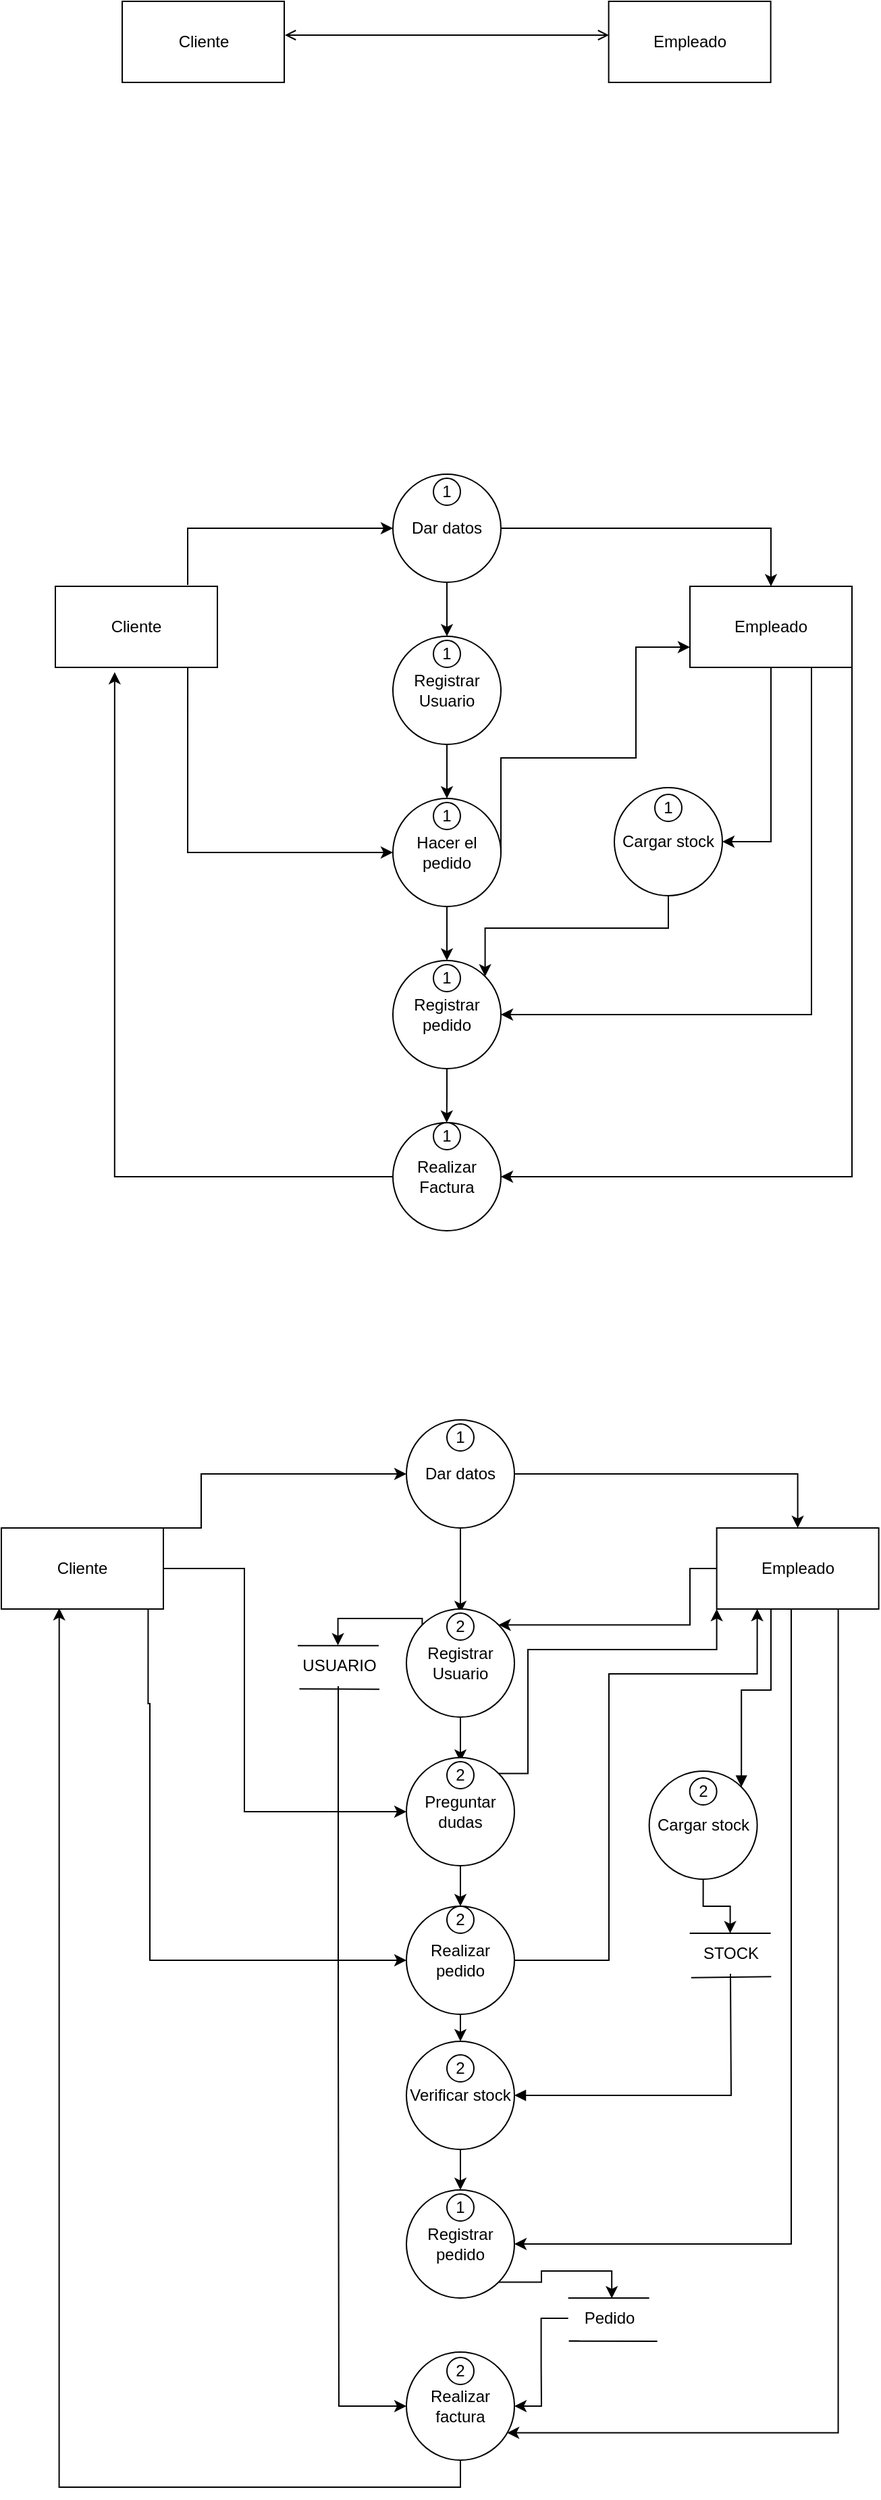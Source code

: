 <mxfile version="21.2.1" type="device">
  <diagram name="Página-1" id="BygaWjHe6zHm7zjggmVh">
    <mxGraphModel dx="1766" dy="993" grid="1" gridSize="10" guides="1" tooltips="1" connect="1" arrows="1" fold="1" page="1" pageScale="1" pageWidth="100000" pageHeight="100000" math="0" shadow="0">
      <root>
        <mxCell id="0" />
        <mxCell id="1" parent="0" />
        <mxCell id="Il9rAUoFsPQXx5KXSZu2-3" value="" style="endArrow=open;html=1;rounded=0;exitX=1;exitY=0.5;exitDx=0;exitDy=0;endFill=0;startArrow=open;startFill=0;" edge="1" parent="1">
          <mxGeometry width="50" height="50" relative="1" as="geometry">
            <mxPoint x="540.0" y="325.0" as="sourcePoint" />
            <mxPoint x="780.0" y="325.0" as="targetPoint" />
          </mxGeometry>
        </mxCell>
        <mxCell id="Il9rAUoFsPQXx5KXSZu2-22" style="edgeStyle=orthogonalEdgeStyle;rounded=0;orthogonalLoop=1;jettySize=auto;html=1;exitX=1;exitY=0;exitDx=0;exitDy=0;entryX=0;entryY=0.5;entryDx=0;entryDy=0;" edge="1" parent="1" target="Il9rAUoFsPQXx5KXSZu2-11">
          <mxGeometry relative="1" as="geometry">
            <mxPoint x="468.033" y="731.967" as="sourcePoint" />
            <Array as="points">
              <mxPoint x="468" y="690" />
            </Array>
          </mxGeometry>
        </mxCell>
        <mxCell id="Il9rAUoFsPQXx5KXSZu2-29" style="edgeStyle=orthogonalEdgeStyle;rounded=0;orthogonalLoop=1;jettySize=auto;html=1;exitX=0.817;exitY=0.996;exitDx=0;exitDy=0;entryX=0;entryY=0.5;entryDx=0;entryDy=0;exitPerimeter=0;" edge="1" parent="1" source="Il9rAUoFsPQXx5KXSZu2-115" target="Il9rAUoFsPQXx5KXSZu2-15">
          <mxGeometry relative="1" as="geometry">
            <mxPoint x="468.033" y="838.033" as="sourcePoint" />
            <Array as="points">
              <mxPoint x="468" y="930" />
            </Array>
          </mxGeometry>
        </mxCell>
        <mxCell id="Il9rAUoFsPQXx5KXSZu2-23" style="edgeStyle=orthogonalEdgeStyle;rounded=0;orthogonalLoop=1;jettySize=auto;html=1;exitX=0.5;exitY=1;exitDx=0;exitDy=0;entryX=0.5;entryY=0;entryDx=0;entryDy=0;" edge="1" parent="1" source="Il9rAUoFsPQXx5KXSZu2-11" target="Il9rAUoFsPQXx5KXSZu2-13">
          <mxGeometry relative="1" as="geometry" />
        </mxCell>
        <mxCell id="Il9rAUoFsPQXx5KXSZu2-28" style="edgeStyle=orthogonalEdgeStyle;rounded=0;orthogonalLoop=1;jettySize=auto;html=1;exitX=1;exitY=0.5;exitDx=0;exitDy=0;entryX=0.5;entryY=0;entryDx=0;entryDy=0;" edge="1" parent="1" source="Il9rAUoFsPQXx5KXSZu2-11" target="Il9rAUoFsPQXx5KXSZu2-116">
          <mxGeometry relative="1" as="geometry">
            <mxPoint x="840" y="732" as="targetPoint" />
            <Array as="points">
              <mxPoint x="900" y="690" />
            </Array>
          </mxGeometry>
        </mxCell>
        <mxCell id="Il9rAUoFsPQXx5KXSZu2-11" value="Dar datos" style="ellipse;whiteSpace=wrap;html=1;aspect=fixed;" vertex="1" parent="1">
          <mxGeometry x="620" y="650" width="80" height="80" as="geometry" />
        </mxCell>
        <mxCell id="Il9rAUoFsPQXx5KXSZu2-12" value="1" style="ellipse;whiteSpace=wrap;html=1;aspect=fixed;" vertex="1" parent="1">
          <mxGeometry x="650" y="653" width="20" height="20" as="geometry" />
        </mxCell>
        <mxCell id="Il9rAUoFsPQXx5KXSZu2-24" style="edgeStyle=orthogonalEdgeStyle;rounded=0;orthogonalLoop=1;jettySize=auto;html=1;exitX=0.5;exitY=1;exitDx=0;exitDy=0;entryX=0.5;entryY=0;entryDx=0;entryDy=0;" edge="1" parent="1" source="Il9rAUoFsPQXx5KXSZu2-13" target="Il9rAUoFsPQXx5KXSZu2-15">
          <mxGeometry relative="1" as="geometry" />
        </mxCell>
        <mxCell id="Il9rAUoFsPQXx5KXSZu2-13" value="Registrar Usuario" style="ellipse;whiteSpace=wrap;html=1;aspect=fixed;" vertex="1" parent="1">
          <mxGeometry x="620" y="770" width="80" height="80" as="geometry" />
        </mxCell>
        <mxCell id="Il9rAUoFsPQXx5KXSZu2-14" value="1" style="ellipse;whiteSpace=wrap;html=1;aspect=fixed;" vertex="1" parent="1">
          <mxGeometry x="650" y="773" width="20" height="20" as="geometry" />
        </mxCell>
        <mxCell id="Il9rAUoFsPQXx5KXSZu2-25" style="edgeStyle=orthogonalEdgeStyle;rounded=0;orthogonalLoop=1;jettySize=auto;html=1;exitX=0.5;exitY=1;exitDx=0;exitDy=0;entryX=0.5;entryY=0;entryDx=0;entryDy=0;" edge="1" parent="1" source="Il9rAUoFsPQXx5KXSZu2-15" target="Il9rAUoFsPQXx5KXSZu2-20">
          <mxGeometry relative="1" as="geometry" />
        </mxCell>
        <mxCell id="Il9rAUoFsPQXx5KXSZu2-30" style="edgeStyle=orthogonalEdgeStyle;rounded=0;orthogonalLoop=1;jettySize=auto;html=1;exitX=1;exitY=0.5;exitDx=0;exitDy=0;entryX=0;entryY=0.75;entryDx=0;entryDy=0;" edge="1" parent="1" source="Il9rAUoFsPQXx5KXSZu2-15" target="Il9rAUoFsPQXx5KXSZu2-116">
          <mxGeometry relative="1" as="geometry">
            <mxPoint x="820" y="790" as="targetPoint" />
            <Array as="points">
              <mxPoint x="700" y="860" />
              <mxPoint x="800" y="860" />
              <mxPoint x="800" y="778" />
            </Array>
          </mxGeometry>
        </mxCell>
        <mxCell id="Il9rAUoFsPQXx5KXSZu2-15" value="Hacer el pedido" style="ellipse;whiteSpace=wrap;html=1;aspect=fixed;" vertex="1" parent="1">
          <mxGeometry x="620" y="890" width="80" height="80" as="geometry" />
        </mxCell>
        <mxCell id="Il9rAUoFsPQXx5KXSZu2-16" value="1" style="ellipse;whiteSpace=wrap;html=1;aspect=fixed;" vertex="1" parent="1">
          <mxGeometry x="650" y="893" width="20" height="20" as="geometry" />
        </mxCell>
        <mxCell id="Il9rAUoFsPQXx5KXSZu2-53" style="edgeStyle=orthogonalEdgeStyle;rounded=0;orthogonalLoop=1;jettySize=auto;html=1;exitX=0.5;exitY=1;exitDx=0;exitDy=0;" edge="1" parent="1" source="Il9rAUoFsPQXx5KXSZu2-20">
          <mxGeometry relative="1" as="geometry">
            <mxPoint x="659.833" y="1130" as="targetPoint" />
          </mxGeometry>
        </mxCell>
        <mxCell id="Il9rAUoFsPQXx5KXSZu2-20" value="Registrar pedido" style="ellipse;whiteSpace=wrap;html=1;aspect=fixed;" vertex="1" parent="1">
          <mxGeometry x="620" y="1010" width="80" height="80" as="geometry" />
        </mxCell>
        <mxCell id="Il9rAUoFsPQXx5KXSZu2-21" value="1" style="ellipse;whiteSpace=wrap;html=1;aspect=fixed;" vertex="1" parent="1">
          <mxGeometry x="650" y="1013" width="20" height="20" as="geometry" />
        </mxCell>
        <mxCell id="Il9rAUoFsPQXx5KXSZu2-32" style="edgeStyle=orthogonalEdgeStyle;rounded=0;orthogonalLoop=1;jettySize=auto;html=1;exitX=0.5;exitY=0;exitDx=0;exitDy=0;entryX=0;entryY=0.5;entryDx=0;entryDy=0;" edge="1" parent="1" source="Il9rAUoFsPQXx5KXSZu2-121" target="Il9rAUoFsPQXx5KXSZu2-42">
          <mxGeometry relative="1" as="geometry">
            <Array as="points">
              <mxPoint x="478" y="1430" />
              <mxPoint x="478" y="1390" />
            </Array>
            <mxPoint x="478.033" y="1431.967" as="sourcePoint" />
          </mxGeometry>
        </mxCell>
        <mxCell id="Il9rAUoFsPQXx5KXSZu2-92" style="edgeStyle=orthogonalEdgeStyle;rounded=0;orthogonalLoop=1;jettySize=auto;html=1;exitX=1;exitY=0.5;exitDx=0;exitDy=0;entryX=0;entryY=0.5;entryDx=0;entryDy=0;" edge="1" parent="1" source="Il9rAUoFsPQXx5KXSZu2-121" target="Il9rAUoFsPQXx5KXSZu2-49">
          <mxGeometry relative="1" as="geometry">
            <mxPoint x="478.033" y="1538.033" as="sourcePoint" />
            <Array as="points">
              <mxPoint x="510" y="1460" />
              <mxPoint x="510" y="1640" />
            </Array>
          </mxGeometry>
        </mxCell>
        <mxCell id="Il9rAUoFsPQXx5KXSZu2-96" style="edgeStyle=orthogonalEdgeStyle;rounded=0;orthogonalLoop=1;jettySize=auto;html=1;exitX=0.906;exitY=0.989;exitDx=0;exitDy=0;entryX=0;entryY=0.5;entryDx=0;entryDy=0;exitPerimeter=0;" edge="1" parent="1" source="Il9rAUoFsPQXx5KXSZu2-121" target="Il9rAUoFsPQXx5KXSZu2-94">
          <mxGeometry relative="1" as="geometry">
            <mxPoint x="425" y="1560.0" as="sourcePoint" />
            <Array as="points">
              <mxPoint x="439" y="1560" />
              <mxPoint x="440" y="1560" />
              <mxPoint x="440" y="1750" />
            </Array>
          </mxGeometry>
        </mxCell>
        <mxCell id="Il9rAUoFsPQXx5KXSZu2-36" style="edgeStyle=orthogonalEdgeStyle;rounded=0;orthogonalLoop=1;jettySize=auto;html=1;exitX=0.5;exitY=1;exitDx=0;exitDy=0;entryX=1;entryY=0.5;entryDx=0;entryDy=0;" edge="1" parent="1" source="Il9rAUoFsPQXx5KXSZu2-119" target="Il9rAUoFsPQXx5KXSZu2-51">
          <mxGeometry relative="1" as="geometry">
            <mxPoint x="915" y="1560.0" as="sourcePoint" />
            <Array as="points">
              <mxPoint x="915" y="1490" />
              <mxPoint x="915" y="1960" />
            </Array>
          </mxGeometry>
        </mxCell>
        <mxCell id="Il9rAUoFsPQXx5KXSZu2-87" style="edgeStyle=orthogonalEdgeStyle;rounded=0;orthogonalLoop=1;jettySize=auto;html=1;entryX=1;entryY=0;entryDx=0;entryDy=0;" edge="1" parent="1" source="Il9rAUoFsPQXx5KXSZu2-119" target="Il9rAUoFsPQXx5KXSZu2-45">
          <mxGeometry relative="1" as="geometry">
            <mxPoint x="840" y="1485.0" as="sourcePoint" />
            <Array as="points">
              <mxPoint x="840" y="1460" />
              <mxPoint x="840" y="1502" />
            </Array>
          </mxGeometry>
        </mxCell>
        <mxCell id="Il9rAUoFsPQXx5KXSZu2-79" style="edgeStyle=orthogonalEdgeStyle;rounded=0;orthogonalLoop=1;jettySize=auto;html=1;exitX=0.5;exitY=1;exitDx=0;exitDy=0;entryX=0.5;entryY=0;entryDx=0;entryDy=0;" edge="1" parent="1" source="Il9rAUoFsPQXx5KXSZu2-42" target="Il9rAUoFsPQXx5KXSZu2-46">
          <mxGeometry relative="1" as="geometry" />
        </mxCell>
        <mxCell id="Il9rAUoFsPQXx5KXSZu2-88" style="edgeStyle=orthogonalEdgeStyle;rounded=0;orthogonalLoop=1;jettySize=auto;html=1;exitX=1;exitY=0.5;exitDx=0;exitDy=0;entryX=0.5;entryY=0;entryDx=0;entryDy=0;" edge="1" parent="1" source="Il9rAUoFsPQXx5KXSZu2-42" target="Il9rAUoFsPQXx5KXSZu2-119">
          <mxGeometry relative="1" as="geometry">
            <mxPoint x="915" y="1410.0" as="targetPoint" />
          </mxGeometry>
        </mxCell>
        <mxCell id="Il9rAUoFsPQXx5KXSZu2-42" value="Dar datos" style="ellipse;whiteSpace=wrap;html=1;aspect=fixed;" vertex="1" parent="1">
          <mxGeometry x="630" y="1350" width="80" height="80" as="geometry" />
        </mxCell>
        <mxCell id="Il9rAUoFsPQXx5KXSZu2-43" value="1" style="ellipse;whiteSpace=wrap;html=1;aspect=fixed;" vertex="1" parent="1">
          <mxGeometry x="660" y="1353" width="20" height="20" as="geometry" />
        </mxCell>
        <mxCell id="Il9rAUoFsPQXx5KXSZu2-81" style="edgeStyle=orthogonalEdgeStyle;rounded=0;orthogonalLoop=1;jettySize=auto;html=1;exitX=0;exitY=0;exitDx=0;exitDy=0;entryX=0.497;entryY=-0.011;entryDx=0;entryDy=0;entryPerimeter=0;" edge="1" parent="1" source="Il9rAUoFsPQXx5KXSZu2-45" target="Il9rAUoFsPQXx5KXSZu2-65">
          <mxGeometry relative="1" as="geometry">
            <Array as="points">
              <mxPoint x="642" y="1497" />
              <mxPoint x="579" y="1497" />
            </Array>
          </mxGeometry>
        </mxCell>
        <mxCell id="Il9rAUoFsPQXx5KXSZu2-86" style="edgeStyle=orthogonalEdgeStyle;rounded=0;orthogonalLoop=1;jettySize=auto;html=1;exitX=0.5;exitY=1;exitDx=0;exitDy=0;entryX=0.5;entryY=0;entryDx=0;entryDy=0;" edge="1" parent="1" source="Il9rAUoFsPQXx5KXSZu2-45" target="Il9rAUoFsPQXx5KXSZu2-50">
          <mxGeometry relative="1" as="geometry" />
        </mxCell>
        <mxCell id="Il9rAUoFsPQXx5KXSZu2-45" value="Registrar Usuario" style="ellipse;whiteSpace=wrap;html=1;aspect=fixed;" vertex="1" parent="1">
          <mxGeometry x="630" y="1490" width="80" height="80" as="geometry" />
        </mxCell>
        <mxCell id="Il9rAUoFsPQXx5KXSZu2-46" value="2" style="ellipse;whiteSpace=wrap;html=1;aspect=fixed;" vertex="1" parent="1">
          <mxGeometry x="660" y="1493" width="20" height="20" as="geometry" />
        </mxCell>
        <mxCell id="Il9rAUoFsPQXx5KXSZu2-90" style="edgeStyle=orthogonalEdgeStyle;rounded=0;orthogonalLoop=1;jettySize=auto;html=1;exitX=0.5;exitY=1;exitDx=0;exitDy=0;entryX=0.5;entryY=0;entryDx=0;entryDy=0;" edge="1" parent="1" source="Il9rAUoFsPQXx5KXSZu2-49" target="Il9rAUoFsPQXx5KXSZu2-94">
          <mxGeometry relative="1" as="geometry">
            <mxPoint x="670" y="1713" as="targetPoint" />
          </mxGeometry>
        </mxCell>
        <mxCell id="Il9rAUoFsPQXx5KXSZu2-93" style="edgeStyle=orthogonalEdgeStyle;rounded=0;orthogonalLoop=1;jettySize=auto;html=1;exitX=1;exitY=0;exitDx=0;exitDy=0;entryX=0;entryY=1;entryDx=0;entryDy=0;" edge="1" parent="1" source="Il9rAUoFsPQXx5KXSZu2-49" target="Il9rAUoFsPQXx5KXSZu2-119">
          <mxGeometry relative="1" as="geometry">
            <mxPoint x="848.85" y="1520.1" as="targetPoint" />
            <Array as="points">
              <mxPoint x="720" y="1612" />
              <mxPoint x="720" y="1520" />
              <mxPoint x="860" y="1520" />
            </Array>
          </mxGeometry>
        </mxCell>
        <mxCell id="Il9rAUoFsPQXx5KXSZu2-49" value="Preguntar dudas" style="ellipse;whiteSpace=wrap;html=1;aspect=fixed;" vertex="1" parent="1">
          <mxGeometry x="630" y="1600" width="80" height="80" as="geometry" />
        </mxCell>
        <mxCell id="Il9rAUoFsPQXx5KXSZu2-50" value="2" style="ellipse;whiteSpace=wrap;html=1;aspect=fixed;" vertex="1" parent="1">
          <mxGeometry x="660" y="1603" width="20" height="20" as="geometry" />
        </mxCell>
        <mxCell id="Il9rAUoFsPQXx5KXSZu2-108" style="edgeStyle=orthogonalEdgeStyle;rounded=0;orthogonalLoop=1;jettySize=auto;html=1;exitX=1;exitY=1;exitDx=0;exitDy=0;entryX=0.538;entryY=0.007;entryDx=0;entryDy=0;entryPerimeter=0;" edge="1" parent="1" source="Il9rAUoFsPQXx5KXSZu2-51" target="Il9rAUoFsPQXx5KXSZu2-105">
          <mxGeometry relative="1" as="geometry" />
        </mxCell>
        <mxCell id="Il9rAUoFsPQXx5KXSZu2-51" value="Registrar pedido" style="ellipse;whiteSpace=wrap;html=1;aspect=fixed;" vertex="1" parent="1">
          <mxGeometry x="630" y="1920" width="80" height="80" as="geometry" />
        </mxCell>
        <mxCell id="Il9rAUoFsPQXx5KXSZu2-52" value="1" style="ellipse;whiteSpace=wrap;html=1;aspect=fixed;" vertex="1" parent="1">
          <mxGeometry x="660" y="1923" width="20" height="20" as="geometry" />
        </mxCell>
        <mxCell id="Il9rAUoFsPQXx5KXSZu2-55" style="edgeStyle=orthogonalEdgeStyle;rounded=0;orthogonalLoop=1;jettySize=auto;html=1;exitX=0;exitY=0.5;exitDx=0;exitDy=0;entryX=0.366;entryY=1.058;entryDx=0;entryDy=0;entryPerimeter=0;" edge="1" parent="1" source="Il9rAUoFsPQXx5KXSZu2-54" target="Il9rAUoFsPQXx5KXSZu2-115">
          <mxGeometry relative="1" as="geometry">
            <mxPoint x="415.0" y="860" as="targetPoint" />
          </mxGeometry>
        </mxCell>
        <mxCell id="Il9rAUoFsPQXx5KXSZu2-54" value="Realizar Factura" style="ellipse;whiteSpace=wrap;html=1;aspect=fixed;" vertex="1" parent="1">
          <mxGeometry x="620" y="1130" width="80" height="80" as="geometry" />
        </mxCell>
        <mxCell id="Il9rAUoFsPQXx5KXSZu2-91" style="edgeStyle=orthogonalEdgeStyle;rounded=0;orthogonalLoop=1;jettySize=auto;html=1;exitX=0.5;exitY=1;exitDx=0;exitDy=0;entryX=0.5;entryY=0;entryDx=0;entryDy=0;" edge="1" parent="1" target="Il9rAUoFsPQXx5KXSZu2-58">
          <mxGeometry relative="1" as="geometry">
            <mxPoint x="670" y="1790" as="sourcePoint" />
          </mxGeometry>
        </mxCell>
        <mxCell id="Il9rAUoFsPQXx5KXSZu2-97" style="edgeStyle=orthogonalEdgeStyle;rounded=0;orthogonalLoop=1;jettySize=auto;html=1;exitX=0.5;exitY=1;exitDx=0;exitDy=0;entryX=0.5;entryY=0;entryDx=0;entryDy=0;" edge="1" parent="1" source="Il9rAUoFsPQXx5KXSZu2-58" target="Il9rAUoFsPQXx5KXSZu2-51">
          <mxGeometry relative="1" as="geometry" />
        </mxCell>
        <mxCell id="Il9rAUoFsPQXx5KXSZu2-99" style="edgeStyle=orthogonalEdgeStyle;rounded=0;orthogonalLoop=1;jettySize=auto;html=1;exitX=1;exitY=0.5;exitDx=0;exitDy=0;startArrow=block;startFill=1;endArrow=none;endFill=0;" edge="1" parent="1" source="Il9rAUoFsPQXx5KXSZu2-58">
          <mxGeometry relative="1" as="geometry">
            <mxPoint x="870" y="1760" as="targetPoint" />
          </mxGeometry>
        </mxCell>
        <mxCell id="Il9rAUoFsPQXx5KXSZu2-58" value="Verificar stock" style="ellipse;whiteSpace=wrap;html=1;aspect=fixed;" vertex="1" parent="1">
          <mxGeometry x="630" y="1810" width="80" height="80" as="geometry" />
        </mxCell>
        <mxCell id="Il9rAUoFsPQXx5KXSZu2-59" value="2" style="ellipse;whiteSpace=wrap;html=1;aspect=fixed;" vertex="1" parent="1">
          <mxGeometry x="660" y="1820" width="20" height="20" as="geometry" />
        </mxCell>
        <mxCell id="Il9rAUoFsPQXx5KXSZu2-60" value="" style="endArrow=none;html=1;rounded=0;" edge="1" parent="1">
          <mxGeometry width="50" height="50" relative="1" as="geometry">
            <mxPoint x="839.82" y="1730" as="sourcePoint" />
            <mxPoint x="899.82" y="1730" as="targetPoint" />
          </mxGeometry>
        </mxCell>
        <mxCell id="Il9rAUoFsPQXx5KXSZu2-61" value="STOCK" style="text;html=1;align=center;verticalAlign=middle;resizable=0;points=[];autosize=1;strokeColor=none;fillColor=none;" vertex="1" parent="1">
          <mxGeometry x="839.82" y="1730" width="60" height="30" as="geometry" />
        </mxCell>
        <mxCell id="Il9rAUoFsPQXx5KXSZu2-62" value="" style="endArrow=none;html=1;rounded=0;exitX=0.018;exitY=1.094;exitDx=0;exitDy=0;exitPerimeter=0;entryX=1.006;entryY=1.071;entryDx=0;entryDy=0;entryPerimeter=0;" edge="1" parent="1" source="Il9rAUoFsPQXx5KXSZu2-61" target="Il9rAUoFsPQXx5KXSZu2-61">
          <mxGeometry width="50" height="50" relative="1" as="geometry">
            <mxPoint x="889.82" y="1780" as="sourcePoint" />
            <mxPoint x="939.82" y="1730" as="targetPoint" />
          </mxGeometry>
        </mxCell>
        <mxCell id="Il9rAUoFsPQXx5KXSZu2-64" value="" style="endArrow=none;html=1;rounded=0;" edge="1" parent="1">
          <mxGeometry width="50" height="50" relative="1" as="geometry">
            <mxPoint x="549.52" y="1517.18" as="sourcePoint" />
            <mxPoint x="609.52" y="1517.18" as="targetPoint" />
          </mxGeometry>
        </mxCell>
        <mxCell id="Il9rAUoFsPQXx5KXSZu2-110" style="edgeStyle=orthogonalEdgeStyle;rounded=0;orthogonalLoop=1;jettySize=auto;html=1;entryX=0;entryY=0.5;entryDx=0;entryDy=0;" edge="1" parent="1" source="Il9rAUoFsPQXx5KXSZu2-65" target="Il9rAUoFsPQXx5KXSZu2-102">
          <mxGeometry relative="1" as="geometry">
            <Array as="points">
              <mxPoint x="580" y="1794" />
              <mxPoint x="580" y="2080" />
            </Array>
          </mxGeometry>
        </mxCell>
        <mxCell id="Il9rAUoFsPQXx5KXSZu2-65" value="USUARIO" style="text;html=1;align=center;verticalAlign=middle;resizable=0;points=[];autosize=1;strokeColor=none;fillColor=none;" vertex="1" parent="1">
          <mxGeometry x="539.52" y="1517.18" width="80" height="30" as="geometry" />
        </mxCell>
        <mxCell id="Il9rAUoFsPQXx5KXSZu2-66" value="" style="endArrow=none;html=1;rounded=0;exitX=0.14;exitY=1.063;exitDx=0;exitDy=0;exitPerimeter=0;entryX=0.881;entryY=1.072;entryDx=0;entryDy=0;entryPerimeter=0;" edge="1" parent="1" source="Il9rAUoFsPQXx5KXSZu2-65" target="Il9rAUoFsPQXx5KXSZu2-65">
          <mxGeometry width="50" height="50" relative="1" as="geometry">
            <mxPoint x="560" y="1550" as="sourcePoint" />
            <mxPoint x="610" y="1550" as="targetPoint" />
            <Array as="points">
              <mxPoint x="550" y="1549" />
            </Array>
          </mxGeometry>
        </mxCell>
        <mxCell id="Il9rAUoFsPQXx5KXSZu2-75" style="edgeStyle=orthogonalEdgeStyle;rounded=0;orthogonalLoop=1;jettySize=auto;html=1;exitX=0.5;exitY=1;exitDx=0;exitDy=0;entryX=1;entryY=0;entryDx=0;entryDy=0;" edge="1" parent="1" source="Il9rAUoFsPQXx5KXSZu2-72" target="Il9rAUoFsPQXx5KXSZu2-20">
          <mxGeometry relative="1" as="geometry" />
        </mxCell>
        <mxCell id="Il9rAUoFsPQXx5KXSZu2-72" value="Cargar stock" style="ellipse;whiteSpace=wrap;html=1;aspect=fixed;" vertex="1" parent="1">
          <mxGeometry x="784" y="882" width="80" height="80" as="geometry" />
        </mxCell>
        <mxCell id="Il9rAUoFsPQXx5KXSZu2-73" value="1" style="ellipse;whiteSpace=wrap;html=1;aspect=fixed;" vertex="1" parent="1">
          <mxGeometry x="814" y="887" width="20" height="20" as="geometry" />
        </mxCell>
        <mxCell id="Il9rAUoFsPQXx5KXSZu2-82" style="edgeStyle=orthogonalEdgeStyle;rounded=0;orthogonalLoop=1;jettySize=auto;html=1;exitX=0.5;exitY=1;exitDx=0;exitDy=0;" edge="1" parent="1" source="Il9rAUoFsPQXx5KXSZu2-77" target="Il9rAUoFsPQXx5KXSZu2-61">
          <mxGeometry relative="1" as="geometry" />
        </mxCell>
        <mxCell id="Il9rAUoFsPQXx5KXSZu2-100" style="edgeStyle=orthogonalEdgeStyle;rounded=0;orthogonalLoop=1;jettySize=auto;html=1;exitX=1;exitY=0;exitDx=0;exitDy=0;startArrow=block;startFill=1;endArrow=none;endFill=0;" edge="1" parent="1" source="Il9rAUoFsPQXx5KXSZu2-77" target="Il9rAUoFsPQXx5KXSZu2-119">
          <mxGeometry relative="1" as="geometry">
            <mxPoint x="889.95" y="1560.0" as="targetPoint" />
            <Array as="points">
              <mxPoint x="878" y="1550" />
              <mxPoint x="900" y="1550" />
            </Array>
          </mxGeometry>
        </mxCell>
        <mxCell id="Il9rAUoFsPQXx5KXSZu2-77" value="Cargar stock" style="ellipse;whiteSpace=wrap;html=1;aspect=fixed;" vertex="1" parent="1">
          <mxGeometry x="809.82" y="1610" width="80" height="80" as="geometry" />
        </mxCell>
        <mxCell id="Il9rAUoFsPQXx5KXSZu2-78" value="2" style="ellipse;whiteSpace=wrap;html=1;aspect=fixed;" vertex="1" parent="1">
          <mxGeometry x="839.82" y="1615" width="20" height="20" as="geometry" />
        </mxCell>
        <mxCell id="Il9rAUoFsPQXx5KXSZu2-85" value="1" style="ellipse;whiteSpace=wrap;html=1;aspect=fixed;" vertex="1" parent="1">
          <mxGeometry x="650" y="1130" width="20" height="20" as="geometry" />
        </mxCell>
        <mxCell id="Il9rAUoFsPQXx5KXSZu2-101" style="edgeStyle=orthogonalEdgeStyle;rounded=0;orthogonalLoop=1;jettySize=auto;html=1;exitX=1;exitY=0.5;exitDx=0;exitDy=0;entryX=0.25;entryY=1;entryDx=0;entryDy=0;" edge="1" parent="1" source="Il9rAUoFsPQXx5KXSZu2-94" target="Il9rAUoFsPQXx5KXSZu2-119">
          <mxGeometry relative="1" as="geometry">
            <mxPoint x="861.967" y="1538.033" as="targetPoint" />
            <Array as="points">
              <mxPoint x="780" y="1750" />
              <mxPoint x="780" y="1538" />
              <mxPoint x="890" y="1538" />
            </Array>
          </mxGeometry>
        </mxCell>
        <mxCell id="Il9rAUoFsPQXx5KXSZu2-94" value="Realizar pedido" style="ellipse;whiteSpace=wrap;html=1;aspect=fixed;" vertex="1" parent="1">
          <mxGeometry x="630" y="1710" width="80" height="80" as="geometry" />
        </mxCell>
        <mxCell id="Il9rAUoFsPQXx5KXSZu2-95" value="2" style="ellipse;whiteSpace=wrap;html=1;aspect=fixed;" vertex="1" parent="1">
          <mxGeometry x="660" y="1710" width="20" height="20" as="geometry" />
        </mxCell>
        <mxCell id="Il9rAUoFsPQXx5KXSZu2-111" style="edgeStyle=orthogonalEdgeStyle;rounded=0;orthogonalLoop=1;jettySize=auto;html=1;exitX=0.5;exitY=1;exitDx=0;exitDy=0;entryX=0.357;entryY=0.989;entryDx=0;entryDy=0;entryPerimeter=0;" edge="1" parent="1" source="Il9rAUoFsPQXx5KXSZu2-102" target="Il9rAUoFsPQXx5KXSZu2-121">
          <mxGeometry relative="1" as="geometry">
            <mxPoint x="371.967" y="1538.033" as="targetPoint" />
          </mxGeometry>
        </mxCell>
        <mxCell id="Il9rAUoFsPQXx5KXSZu2-102" value="Realizar factura" style="ellipse;whiteSpace=wrap;html=1;aspect=fixed;" vertex="1" parent="1">
          <mxGeometry x="630" y="2040" width="80" height="80" as="geometry" />
        </mxCell>
        <mxCell id="Il9rAUoFsPQXx5KXSZu2-103" value="2" style="ellipse;whiteSpace=wrap;html=1;aspect=fixed;" vertex="1" parent="1">
          <mxGeometry x="660" y="2044" width="20" height="20" as="geometry" />
        </mxCell>
        <mxCell id="Il9rAUoFsPQXx5KXSZu2-107" value="" style="group" vertex="1" connectable="0" parent="1">
          <mxGeometry x="749.82" y="2000" width="60" height="31.82" as="geometry" />
        </mxCell>
        <mxCell id="Il9rAUoFsPQXx5KXSZu2-104" value="" style="endArrow=none;html=1;rounded=0;" edge="1" parent="Il9rAUoFsPQXx5KXSZu2-107">
          <mxGeometry width="50" height="50" relative="1" as="geometry">
            <mxPoint as="sourcePoint" />
            <mxPoint x="60" as="targetPoint" />
          </mxGeometry>
        </mxCell>
        <mxCell id="Il9rAUoFsPQXx5KXSZu2-105" value="Pedido" style="text;html=1;align=center;verticalAlign=middle;resizable=0;points=[];autosize=1;strokeColor=none;fillColor=none;" vertex="1" parent="Il9rAUoFsPQXx5KXSZu2-107">
          <mxGeometry width="60" height="30" as="geometry" />
        </mxCell>
        <mxCell id="Il9rAUoFsPQXx5KXSZu2-106" value="" style="endArrow=none;html=1;rounded=0;exitX=0.14;exitY=1.063;exitDx=0;exitDy=0;exitPerimeter=0;" edge="1" parent="Il9rAUoFsPQXx5KXSZu2-107" source="Il9rAUoFsPQXx5KXSZu2-105">
          <mxGeometry width="50" height="50" relative="1" as="geometry">
            <mxPoint x="10.48" y="32.82" as="sourcePoint" />
            <mxPoint x="66" y="32" as="targetPoint" />
            <Array as="points">
              <mxPoint x="0.48" y="31.82" />
            </Array>
          </mxGeometry>
        </mxCell>
        <mxCell id="Il9rAUoFsPQXx5KXSZu2-109" style="edgeStyle=orthogonalEdgeStyle;rounded=0;orthogonalLoop=1;jettySize=auto;html=1;entryX=1;entryY=0.5;entryDx=0;entryDy=0;" edge="1" parent="1" source="Il9rAUoFsPQXx5KXSZu2-105" target="Il9rAUoFsPQXx5KXSZu2-102">
          <mxGeometry relative="1" as="geometry" />
        </mxCell>
        <mxCell id="Il9rAUoFsPQXx5KXSZu2-113" value="Cliente" style="rounded=0;whiteSpace=wrap;html=1;" vertex="1" parent="1">
          <mxGeometry x="419.52" y="300" width="120" height="60" as="geometry" />
        </mxCell>
        <mxCell id="Il9rAUoFsPQXx5KXSZu2-114" value="Empleado" style="rounded=0;whiteSpace=wrap;html=1;" vertex="1" parent="1">
          <mxGeometry x="779.82" y="300" width="120" height="60" as="geometry" />
        </mxCell>
        <mxCell id="Il9rAUoFsPQXx5KXSZu2-115" value="Cliente" style="rounded=0;whiteSpace=wrap;html=1;" vertex="1" parent="1">
          <mxGeometry x="370" y="733" width="120" height="60" as="geometry" />
        </mxCell>
        <mxCell id="Il9rAUoFsPQXx5KXSZu2-117" style="edgeStyle=orthogonalEdgeStyle;rounded=0;orthogonalLoop=1;jettySize=auto;html=1;exitX=0.5;exitY=1;exitDx=0;exitDy=0;entryX=1;entryY=0.5;entryDx=0;entryDy=0;" edge="1" parent="1" source="Il9rAUoFsPQXx5KXSZu2-116" target="Il9rAUoFsPQXx5KXSZu2-72">
          <mxGeometry relative="1" as="geometry" />
        </mxCell>
        <mxCell id="Il9rAUoFsPQXx5KXSZu2-118" style="edgeStyle=orthogonalEdgeStyle;rounded=0;orthogonalLoop=1;jettySize=auto;html=1;exitX=0.75;exitY=1;exitDx=0;exitDy=0;entryX=1;entryY=0.5;entryDx=0;entryDy=0;" edge="1" parent="1" source="Il9rAUoFsPQXx5KXSZu2-116" target="Il9rAUoFsPQXx5KXSZu2-20">
          <mxGeometry relative="1" as="geometry" />
        </mxCell>
        <mxCell id="Il9rAUoFsPQXx5KXSZu2-122" style="edgeStyle=orthogonalEdgeStyle;rounded=0;orthogonalLoop=1;jettySize=auto;html=1;exitX=1;exitY=1;exitDx=0;exitDy=0;entryX=1;entryY=0.5;entryDx=0;entryDy=0;" edge="1" parent="1" source="Il9rAUoFsPQXx5KXSZu2-116" target="Il9rAUoFsPQXx5KXSZu2-54">
          <mxGeometry relative="1" as="geometry" />
        </mxCell>
        <mxCell id="Il9rAUoFsPQXx5KXSZu2-116" value="Empleado" style="rounded=0;whiteSpace=wrap;html=1;" vertex="1" parent="1">
          <mxGeometry x="840" y="733" width="120" height="60" as="geometry" />
        </mxCell>
        <mxCell id="Il9rAUoFsPQXx5KXSZu2-120" style="edgeStyle=orthogonalEdgeStyle;rounded=0;orthogonalLoop=1;jettySize=auto;html=1;exitX=0.75;exitY=1;exitDx=0;exitDy=0;entryX=0.932;entryY=0.747;entryDx=0;entryDy=0;entryPerimeter=0;" edge="1" parent="1" source="Il9rAUoFsPQXx5KXSZu2-119" target="Il9rAUoFsPQXx5KXSZu2-102">
          <mxGeometry relative="1" as="geometry">
            <mxPoint x="710" y="2100" as="targetPoint" />
            <Array as="points">
              <mxPoint x="950" y="2100" />
            </Array>
          </mxGeometry>
        </mxCell>
        <mxCell id="Il9rAUoFsPQXx5KXSZu2-119" value="Empleado" style="rounded=0;whiteSpace=wrap;html=1;" vertex="1" parent="1">
          <mxGeometry x="859.82" y="1430" width="120" height="60" as="geometry" />
        </mxCell>
        <mxCell id="Il9rAUoFsPQXx5KXSZu2-121" value="Cliente" style="rounded=0;whiteSpace=wrap;html=1;" vertex="1" parent="1">
          <mxGeometry x="330" y="1430" width="120" height="60" as="geometry" />
        </mxCell>
      </root>
    </mxGraphModel>
  </diagram>
</mxfile>
